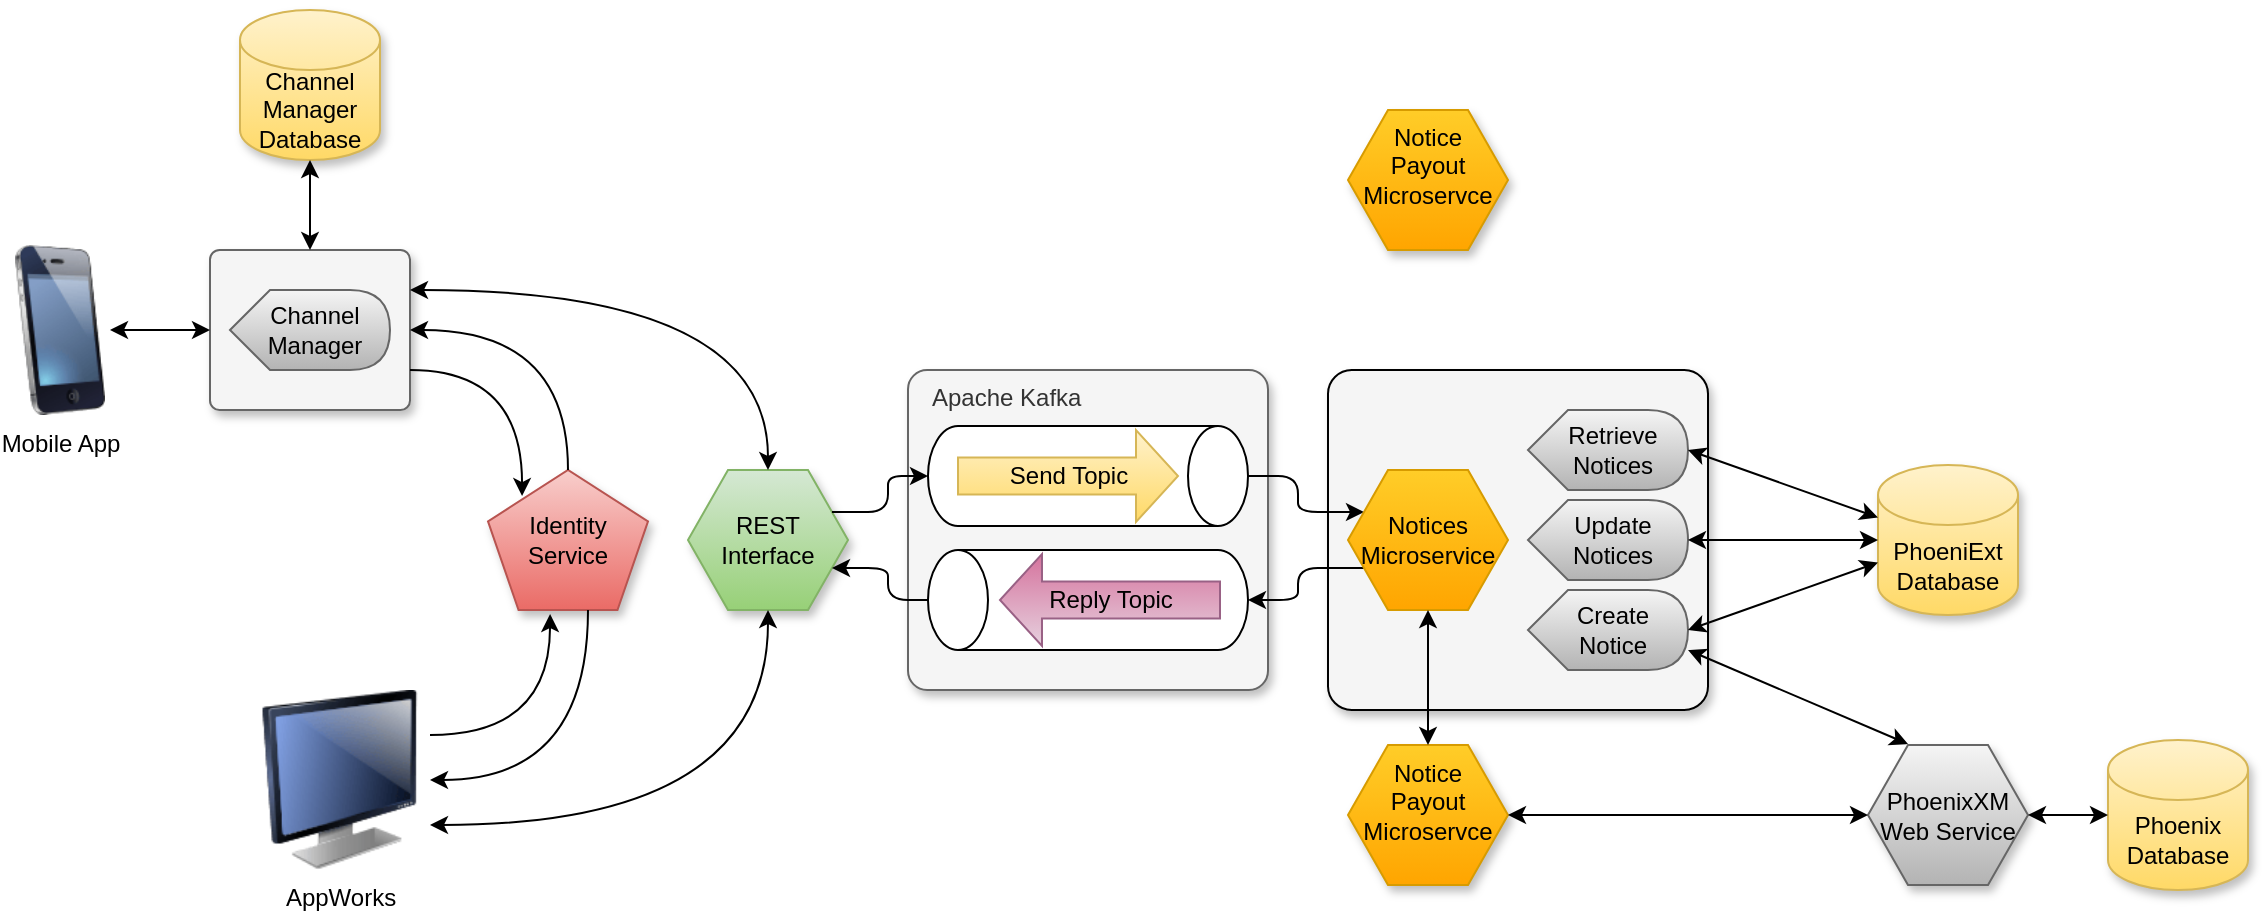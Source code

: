 <mxfile version="14.6.0" type="github">
  <diagram id="TcDDwC36xWhxh_Zot5u-" name="Page-1">
    <mxGraphModel dx="1422" dy="747" grid="1" gridSize="10" guides="1" tooltips="1" connect="1" arrows="1" fold="1" page="1" pageScale="1" pageWidth="1654" pageHeight="1169" math="0" shadow="0">
      <root>
        <mxCell id="0" />
        <mxCell id="1" parent="0" />
        <mxCell id="LmbHgg483RFjC6u_DVVA-30" value="" style="rounded=1;whiteSpace=wrap;html=1;fillColor=#F5F5F5;shadow=1;arcSize=7;" vertex="1" parent="1">
          <mxGeometry x="810" y="290" width="190" height="170" as="geometry" />
        </mxCell>
        <mxCell id="LmbHgg483RFjC6u_DVVA-1" value="Mobile App" style="image;html=1;image=img/lib/clip_art/telecommunication/iPhone_128x128.png" vertex="1" parent="1">
          <mxGeometry x="151" y="227.5" width="50" height="85" as="geometry" />
        </mxCell>
        <mxCell id="LmbHgg483RFjC6u_DVVA-5" value="REST &lt;br&gt;Interface" style="shape=hexagon;perimeter=hexagonPerimeter2;whiteSpace=wrap;html=1;fixedSize=1;fillColor=#d5e8d4;strokeColor=#82b366;shadow=1;rounded=0;gradientColor=#97d077;" vertex="1" parent="1">
          <mxGeometry x="490" y="340" width="80" height="70" as="geometry" />
        </mxCell>
        <mxCell id="LmbHgg483RFjC6u_DVVA-7" value="Apache Kafka" style="rounded=1;whiteSpace=wrap;html=1;arcSize=6;align=left;horizontal=1;verticalAlign=top;spacingLeft=10;fillColor=#f5f5f5;strokeColor=#666666;fontColor=#333333;shadow=1;" vertex="1" parent="1">
          <mxGeometry x="600" y="290" width="180" height="160" as="geometry" />
        </mxCell>
        <mxCell id="LmbHgg483RFjC6u_DVVA-22" style="edgeStyle=orthogonalEdgeStyle;orthogonalLoop=1;jettySize=auto;html=1;exitX=0.5;exitY=0;exitDx=0;exitDy=0;exitPerimeter=0;entryX=0;entryY=0.25;entryDx=0;entryDy=0;" edge="1" parent="1" source="LmbHgg483RFjC6u_DVVA-8" target="LmbHgg483RFjC6u_DVVA-12">
          <mxGeometry relative="1" as="geometry">
            <mxPoint x="820" y="361" as="targetPoint" />
          </mxGeometry>
        </mxCell>
        <mxCell id="LmbHgg483RFjC6u_DVVA-8" value="" style="shape=cylinder3;whiteSpace=wrap;html=1;boundedLbl=1;backgroundOutline=1;size=15;direction=south;" vertex="1" parent="1">
          <mxGeometry x="610" y="318" width="160" height="50" as="geometry" />
        </mxCell>
        <mxCell id="LmbHgg483RFjC6u_DVVA-9" value="Send Topic" style="html=1;shadow=0;dashed=0;align=center;verticalAlign=middle;shape=mxgraph.arrows2.arrow;dy=0.6;dx=21;notch=0;fillColor=#fff2cc;strokeColor=#d6b656;gradientColor=#ffd966;" vertex="1" parent="1">
          <mxGeometry x="625" y="320" width="110" height="46" as="geometry" />
        </mxCell>
        <mxCell id="LmbHgg483RFjC6u_DVVA-27" style="edgeStyle=orthogonalEdgeStyle;orthogonalLoop=1;jettySize=auto;html=1;exitX=0.5;exitY=0;exitDx=0;exitDy=0;exitPerimeter=0;entryX=1;entryY=0.75;entryDx=0;entryDy=0;" edge="1" parent="1" source="LmbHgg483RFjC6u_DVVA-10" target="LmbHgg483RFjC6u_DVVA-5">
          <mxGeometry relative="1" as="geometry" />
        </mxCell>
        <mxCell id="LmbHgg483RFjC6u_DVVA-10" value="" style="shape=cylinder3;whiteSpace=wrap;html=1;boundedLbl=1;backgroundOutline=1;size=15;direction=north;" vertex="1" parent="1">
          <mxGeometry x="610" y="380" width="160" height="50" as="geometry" />
        </mxCell>
        <mxCell id="LmbHgg483RFjC6u_DVVA-11" value="Reply Topic" style="html=1;shadow=0;dashed=0;align=center;verticalAlign=middle;shape=mxgraph.arrows2.arrow;dy=0.6;dx=21;notch=0;fillColor=#e6d0de;strokeColor=#996185;direction=west;gradientColor=#d5739d;" vertex="1" parent="1">
          <mxGeometry x="646" y="382" width="110" height="46" as="geometry" />
        </mxCell>
        <mxCell id="LmbHgg483RFjC6u_DVVA-23" style="edgeStyle=orthogonalEdgeStyle;orthogonalLoop=1;jettySize=auto;html=1;exitX=0;exitY=0.75;exitDx=0;exitDy=0;entryX=0.5;entryY=1;entryDx=0;entryDy=0;entryPerimeter=0;" edge="1" parent="1" source="LmbHgg483RFjC6u_DVVA-12" target="LmbHgg483RFjC6u_DVVA-10">
          <mxGeometry relative="1" as="geometry" />
        </mxCell>
        <mxCell id="LmbHgg483RFjC6u_DVVA-12" value="Notices&lt;br&gt;Microservice" style="shape=hexagon;perimeter=hexagonPerimeter2;whiteSpace=wrap;html=1;fixedSize=1;fillColor=#ffcd28;strokeColor=#d79b00;shadow=0;gradientColor=#ffa500;verticalAlign=middle;" vertex="1" parent="1">
          <mxGeometry x="820" y="340" width="80" height="70" as="geometry" />
        </mxCell>
        <mxCell id="LmbHgg483RFjC6u_DVVA-13" value="Identity&lt;br&gt;Service" style="whiteSpace=wrap;html=1;shape=mxgraph.basic.pentagon;fillColor=#f8cecc;strokeColor=#b85450;shadow=1;gradientColor=#ea6b66;" vertex="1" parent="1">
          <mxGeometry x="390" y="340" width="80" height="70" as="geometry" />
        </mxCell>
        <mxCell id="LmbHgg483RFjC6u_DVVA-26" style="edgeStyle=orthogonalEdgeStyle;orthogonalLoop=1;jettySize=auto;html=1;exitX=1;exitY=0.25;exitDx=0;exitDy=0;entryX=0.5;entryY=1;entryDx=0;entryDy=0;entryPerimeter=0;" edge="1" parent="1" source="LmbHgg483RFjC6u_DVVA-5" target="LmbHgg483RFjC6u_DVVA-8">
          <mxGeometry relative="1" as="geometry" />
        </mxCell>
        <mxCell id="LmbHgg483RFjC6u_DVVA-3" value="" style="rounded=1;whiteSpace=wrap;html=1;arcSize=6;align=center;horizontal=1;verticalAlign=middle;spacingLeft=0;fillColor=#f5f5f5;strokeColor=#666666;fontColor=#333333;shadow=1;" vertex="1" parent="1">
          <mxGeometry x="251" y="230" width="100" height="80" as="geometry" />
        </mxCell>
        <mxCell id="LmbHgg483RFjC6u_DVVA-4" value="Channel&lt;br&gt;Manager" style="shape=display;whiteSpace=wrap;html=1;rounded=0;shadow=0;glass=0;sketch=0;align=center;spacingTop=0;spacingLeft=5;fillColor=#f5f5f5;strokeColor=#666666;gradientColor=#b3b3b3;" vertex="1" parent="1">
          <mxGeometry x="261" y="250" width="80" height="40" as="geometry" />
        </mxCell>
        <mxCell id="LmbHgg483RFjC6u_DVVA-31" value="PhoeniExt&lt;br&gt;Database" style="shape=cylinder3;whiteSpace=wrap;html=1;boundedLbl=1;backgroundOutline=1;size=15;fillColor=#fff2cc;strokeColor=#d6b656;gradientColor=#ffd966;shadow=1;" vertex="1" parent="1">
          <mxGeometry x="1085" y="337.5" width="70" height="75" as="geometry" />
        </mxCell>
        <mxCell id="LmbHgg483RFjC6u_DVVA-51" style="edgeStyle=orthogonalEdgeStyle;curved=1;orthogonalLoop=1;jettySize=auto;html=1;exitX=1;exitY=0.25;exitDx=0;exitDy=0;entryX=0.388;entryY=1.029;entryDx=0;entryDy=0;entryPerimeter=0;fontColor=#F5F5F5;" edge="1" parent="1" source="LmbHgg483RFjC6u_DVVA-32" target="LmbHgg483RFjC6u_DVVA-13">
          <mxGeometry relative="1" as="geometry" />
        </mxCell>
        <mxCell id="LmbHgg483RFjC6u_DVVA-32" value="AppWorks" style="image;html=1;image=img/lib/clip_art/computers/Monitor_128x128.png;fillColor=#F5F5F5;" vertex="1" parent="1">
          <mxGeometry x="271" y="450" width="90" height="90" as="geometry" />
        </mxCell>
        <mxCell id="LmbHgg483RFjC6u_DVVA-33" value="Phoenix&lt;br&gt;Database" style="shape=cylinder3;whiteSpace=wrap;html=1;boundedLbl=1;backgroundOutline=1;size=15;fillColor=#fff2cc;strokeColor=#d6b656;gradientColor=#ffd966;shadow=1;" vertex="1" parent="1">
          <mxGeometry x="1200" y="475" width="70" height="75" as="geometry" />
        </mxCell>
        <mxCell id="LmbHgg483RFjC6u_DVVA-34" value="Notice&lt;br&gt;Payout&lt;br&gt;Microservce" style="shape=hexagon;perimeter=hexagonPerimeter2;whiteSpace=wrap;html=1;fixedSize=1;strokeColor=#d79b00;shadow=1;fillColor=#ffcd28;gradientColor=#ffa500;verticalAlign=top;" vertex="1" parent="1">
          <mxGeometry x="820" y="477.5" width="80" height="70" as="geometry" />
        </mxCell>
        <mxCell id="LmbHgg483RFjC6u_DVVA-35" value="Create&lt;br&gt;Notice" style="shape=display;whiteSpace=wrap;html=1;rounded=0;shadow=0;glass=0;sketch=0;align=center;spacingTop=0;spacingLeft=5;fillColor=#f5f5f5;strokeColor=#666666;gradientColor=#b3b3b3;" vertex="1" parent="1">
          <mxGeometry x="910" y="400" width="80" height="40" as="geometry" />
        </mxCell>
        <mxCell id="LmbHgg483RFjC6u_DVVA-36" value="Retrieve&lt;br&gt;Notices" style="shape=display;whiteSpace=wrap;html=1;rounded=0;shadow=0;glass=0;sketch=0;align=center;spacingTop=0;spacingLeft=5;fillColor=#f5f5f5;strokeColor=#666666;gradientColor=#b3b3b3;" vertex="1" parent="1">
          <mxGeometry x="910" y="310" width="80" height="40" as="geometry" />
        </mxCell>
        <mxCell id="LmbHgg483RFjC6u_DVVA-37" value="Update Notices" style="shape=display;whiteSpace=wrap;html=1;rounded=0;shadow=0;glass=0;sketch=0;align=center;spacingTop=0;spacingLeft=5;fillColor=#f5f5f5;strokeColor=#666666;gradientColor=#b3b3b3;" vertex="1" parent="1">
          <mxGeometry x="910" y="355" width="80" height="40" as="geometry" />
        </mxCell>
        <mxCell id="LmbHgg483RFjC6u_DVVA-41" value="PhoenixXM&lt;br&gt;Web Service" style="shape=hexagon;perimeter=hexagonPerimeter2;whiteSpace=wrap;html=1;fixedSize=1;strokeColor=#666666;shadow=1;fillColor=#f5f5f5;gradientColor=#b3b3b3;verticalAlign=middle;" vertex="1" parent="1">
          <mxGeometry x="1080" y="477.5" width="80" height="70" as="geometry" />
        </mxCell>
        <mxCell id="LmbHgg483RFjC6u_DVVA-42" value="" style="endArrow=classic;startArrow=classic;html=1;fontColor=#F5F5F5;exitX=1;exitY=0.5;exitDx=0;exitDy=0;entryX=0;entryY=0.5;entryDx=0;entryDy=0;" edge="1" parent="1" source="LmbHgg483RFjC6u_DVVA-34" target="LmbHgg483RFjC6u_DVVA-41">
          <mxGeometry width="50" height="50" relative="1" as="geometry">
            <mxPoint x="950" y="630" as="sourcePoint" />
            <mxPoint x="1000" y="580" as="targetPoint" />
          </mxGeometry>
        </mxCell>
        <mxCell id="LmbHgg483RFjC6u_DVVA-45" value="" style="endArrow=classic;startArrow=classic;html=1;fontColor=#F5F5F5;exitX=1;exitY=0.5;exitDx=0;exitDy=0;entryX=0;entryY=0.5;entryDx=0;entryDy=0;entryPerimeter=0;" edge="1" parent="1" source="LmbHgg483RFjC6u_DVVA-41" target="LmbHgg483RFjC6u_DVVA-33">
          <mxGeometry width="50" height="50" relative="1" as="geometry">
            <mxPoint x="1120" y="660" as="sourcePoint" />
            <mxPoint x="1170" y="610" as="targetPoint" />
          </mxGeometry>
        </mxCell>
        <mxCell id="LmbHgg483RFjC6u_DVVA-46" value="" style="endArrow=classic;startArrow=classic;html=1;fontColor=#F5F5F5;entryX=0.25;entryY=-0.007;entryDx=0;entryDy=0;entryPerimeter=0;" edge="1" parent="1" target="LmbHgg483RFjC6u_DVVA-41">
          <mxGeometry width="50" height="50" relative="1" as="geometry">
            <mxPoint x="990" y="430" as="sourcePoint" />
            <mxPoint x="1170" y="610" as="targetPoint" />
          </mxGeometry>
        </mxCell>
        <mxCell id="LmbHgg483RFjC6u_DVVA-47" value="" style="endArrow=classic;startArrow=classic;html=1;fontColor=#F5F5F5;entryX=0;entryY=0;entryDx=0;entryDy=48.75;entryPerimeter=0;exitX=1;exitY=0.5;exitDx=0;exitDy=0;exitPerimeter=0;" edge="1" parent="1" source="LmbHgg483RFjC6u_DVVA-35" target="LmbHgg483RFjC6u_DVVA-31">
          <mxGeometry width="50" height="50" relative="1" as="geometry">
            <mxPoint x="1040" y="410" as="sourcePoint" />
            <mxPoint x="1100" y="365" as="targetPoint" />
          </mxGeometry>
        </mxCell>
        <mxCell id="LmbHgg483RFjC6u_DVVA-48" value="" style="endArrow=classic;startArrow=classic;html=1;fontColor=#F5F5F5;exitX=1;exitY=0.5;exitDx=0;exitDy=0;exitPerimeter=0;entryX=0;entryY=0.5;entryDx=0;entryDy=0;entryPerimeter=0;" edge="1" parent="1" source="LmbHgg483RFjC6u_DVVA-37" target="LmbHgg483RFjC6u_DVVA-31">
          <mxGeometry width="50" height="50" relative="1" as="geometry">
            <mxPoint x="1180" y="680" as="sourcePoint" />
            <mxPoint x="1230" y="630" as="targetPoint" />
          </mxGeometry>
        </mxCell>
        <mxCell id="LmbHgg483RFjC6u_DVVA-50" value="" style="endArrow=classic;startArrow=classic;html=1;fontColor=#F5F5F5;exitX=1;exitY=0.5;exitDx=0;exitDy=0;exitPerimeter=0;entryX=0;entryY=0;entryDx=0;entryDy=26.25;entryPerimeter=0;" edge="1" parent="1" source="LmbHgg483RFjC6u_DVVA-36" target="LmbHgg483RFjC6u_DVVA-31">
          <mxGeometry width="50" height="50" relative="1" as="geometry">
            <mxPoint x="1100" y="270" as="sourcePoint" />
            <mxPoint x="1160" y="320" as="targetPoint" />
          </mxGeometry>
        </mxCell>
        <mxCell id="LmbHgg483RFjC6u_DVVA-53" value="" style="endArrow=classic;html=1;fontColor=#F5F5F5;exitX=0.625;exitY=1;exitDx=0;exitDy=0;exitPerimeter=0;entryX=1;entryY=0.5;entryDx=0;entryDy=0;edgeStyle=orthogonalEdgeStyle;curved=1;" edge="1" parent="1" source="LmbHgg483RFjC6u_DVVA-13" target="LmbHgg483RFjC6u_DVVA-32">
          <mxGeometry width="50" height="50" relative="1" as="geometry">
            <mxPoint x="510" y="640" as="sourcePoint" />
            <mxPoint x="560" y="590" as="targetPoint" />
          </mxGeometry>
        </mxCell>
        <mxCell id="LmbHgg483RFjC6u_DVVA-54" value="" style="endArrow=classic;startArrow=classic;html=1;fontColor=#F5F5F5;exitX=1;exitY=0.75;exitDx=0;exitDy=0;entryX=0.5;entryY=1;entryDx=0;entryDy=0;edgeStyle=orthogonalEdgeStyle;curved=1;" edge="1" parent="1" source="LmbHgg483RFjC6u_DVVA-32" target="LmbHgg483RFjC6u_DVVA-5">
          <mxGeometry width="50" height="50" relative="1" as="geometry">
            <mxPoint x="440" y="570" as="sourcePoint" />
            <mxPoint x="490" y="520" as="targetPoint" />
          </mxGeometry>
        </mxCell>
        <mxCell id="LmbHgg483RFjC6u_DVVA-55" value="" style="endArrow=classic;html=1;fontColor=#F5F5F5;exitX=1;exitY=0.75;exitDx=0;exitDy=0;entryX=0.213;entryY=0.186;entryDx=0;entryDy=0;entryPerimeter=0;edgeStyle=orthogonalEdgeStyle;curved=1;" edge="1" parent="1" source="LmbHgg483RFjC6u_DVVA-3" target="LmbHgg483RFjC6u_DVVA-13">
          <mxGeometry width="50" height="50" relative="1" as="geometry">
            <mxPoint x="340" y="310" as="sourcePoint" />
            <mxPoint x="390" y="260" as="targetPoint" />
          </mxGeometry>
        </mxCell>
        <mxCell id="LmbHgg483RFjC6u_DVVA-56" value="" style="endArrow=classic;html=1;fontColor=#F5F5F5;exitX=0.5;exitY=0;exitDx=0;exitDy=0;exitPerimeter=0;entryX=1;entryY=0.5;entryDx=0;entryDy=0;edgeStyle=orthogonalEdgeStyle;curved=1;" edge="1" parent="1" source="LmbHgg483RFjC6u_DVVA-13" target="LmbHgg483RFjC6u_DVVA-3">
          <mxGeometry width="50" height="50" relative="1" as="geometry">
            <mxPoint x="460" y="250" as="sourcePoint" />
            <mxPoint x="510" y="200" as="targetPoint" />
          </mxGeometry>
        </mxCell>
        <mxCell id="LmbHgg483RFjC6u_DVVA-58" value="" style="endArrow=classic;startArrow=classic;html=1;fontColor=#F5F5F5;exitX=1;exitY=0.25;exitDx=0;exitDy=0;entryX=0.5;entryY=0;entryDx=0;entryDy=0;edgeStyle=orthogonalEdgeStyle;curved=1;" edge="1" parent="1" source="LmbHgg483RFjC6u_DVVA-3" target="LmbHgg483RFjC6u_DVVA-5">
          <mxGeometry width="50" height="50" relative="1" as="geometry">
            <mxPoint x="510" y="230" as="sourcePoint" />
            <mxPoint x="560" y="180" as="targetPoint" />
          </mxGeometry>
        </mxCell>
        <mxCell id="LmbHgg483RFjC6u_DVVA-59" value="" style="endArrow=classic;startArrow=classic;html=1;fontColor=#F5F5F5;exitX=1;exitY=0.5;exitDx=0;exitDy=0;entryX=0;entryY=0.5;entryDx=0;entryDy=0;" edge="1" parent="1" source="LmbHgg483RFjC6u_DVVA-1" target="LmbHgg483RFjC6u_DVVA-3">
          <mxGeometry width="50" height="50" relative="1" as="geometry">
            <mxPoint x="161" y="510" as="sourcePoint" />
            <mxPoint x="211" y="460" as="targetPoint" />
          </mxGeometry>
        </mxCell>
        <mxCell id="LmbHgg483RFjC6u_DVVA-60" value="" style="endArrow=classic;startArrow=classic;html=1;fontColor=#F5F5F5;entryX=0.5;entryY=1;entryDx=0;entryDy=0;exitX=0.5;exitY=0;exitDx=0;exitDy=0;" edge="1" parent="1" source="LmbHgg483RFjC6u_DVVA-34" target="LmbHgg483RFjC6u_DVVA-12">
          <mxGeometry width="50" height="50" relative="1" as="geometry">
            <mxPoint x="740" y="700" as="sourcePoint" />
            <mxPoint x="790" y="650" as="targetPoint" />
          </mxGeometry>
        </mxCell>
        <mxCell id="LmbHgg483RFjC6u_DVVA-61" value="Channel&lt;br&gt;Manager&lt;br&gt;Database" style="shape=cylinder3;whiteSpace=wrap;html=1;boundedLbl=1;backgroundOutline=1;size=15;fillColor=#fff2cc;strokeColor=#d6b656;gradientColor=#ffd966;shadow=1;" vertex="1" parent="1">
          <mxGeometry x="266" y="110" width="70" height="75" as="geometry" />
        </mxCell>
        <mxCell id="LmbHgg483RFjC6u_DVVA-62" value="" style="endArrow=classic;startArrow=classic;html=1;fontColor=#F5F5F5;entryX=0.5;entryY=1;entryDx=0;entryDy=0;entryPerimeter=0;exitX=0.5;exitY=0;exitDx=0;exitDy=0;" edge="1" parent="1" source="LmbHgg483RFjC6u_DVVA-3" target="LmbHgg483RFjC6u_DVVA-61">
          <mxGeometry width="50" height="50" relative="1" as="geometry">
            <mxPoint x="711" y="160" as="sourcePoint" />
            <mxPoint x="761" y="110" as="targetPoint" />
          </mxGeometry>
        </mxCell>
        <mxCell id="LmbHgg483RFjC6u_DVVA-65" value="Notice&lt;br&gt;Payout&lt;br&gt;Microservce" style="shape=hexagon;perimeter=hexagonPerimeter2;whiteSpace=wrap;html=1;fixedSize=1;strokeColor=#d79b00;shadow=1;fillColor=#ffcd28;gradientColor=#ffa500;verticalAlign=top;" vertex="1" parent="1">
          <mxGeometry x="820" y="160" width="80" height="70" as="geometry" />
        </mxCell>
      </root>
    </mxGraphModel>
  </diagram>
</mxfile>
